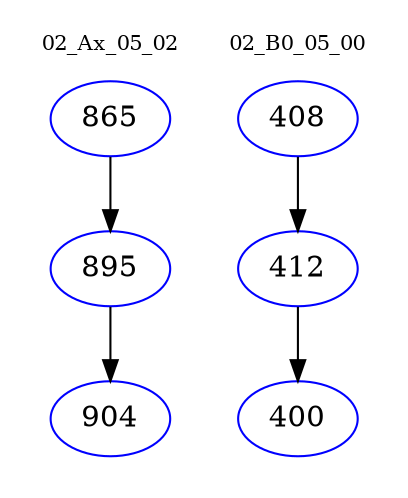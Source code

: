 digraph{
subgraph cluster_0 {
color = white
label = "02_Ax_05_02";
fontsize=10;
T0_865 [label="865", color="blue"]
T0_865 -> T0_895 [color="black"]
T0_895 [label="895", color="blue"]
T0_895 -> T0_904 [color="black"]
T0_904 [label="904", color="blue"]
}
subgraph cluster_1 {
color = white
label = "02_B0_05_00";
fontsize=10;
T1_408 [label="408", color="blue"]
T1_408 -> T1_412 [color="black"]
T1_412 [label="412", color="blue"]
T1_412 -> T1_400 [color="black"]
T1_400 [label="400", color="blue"]
}
}

